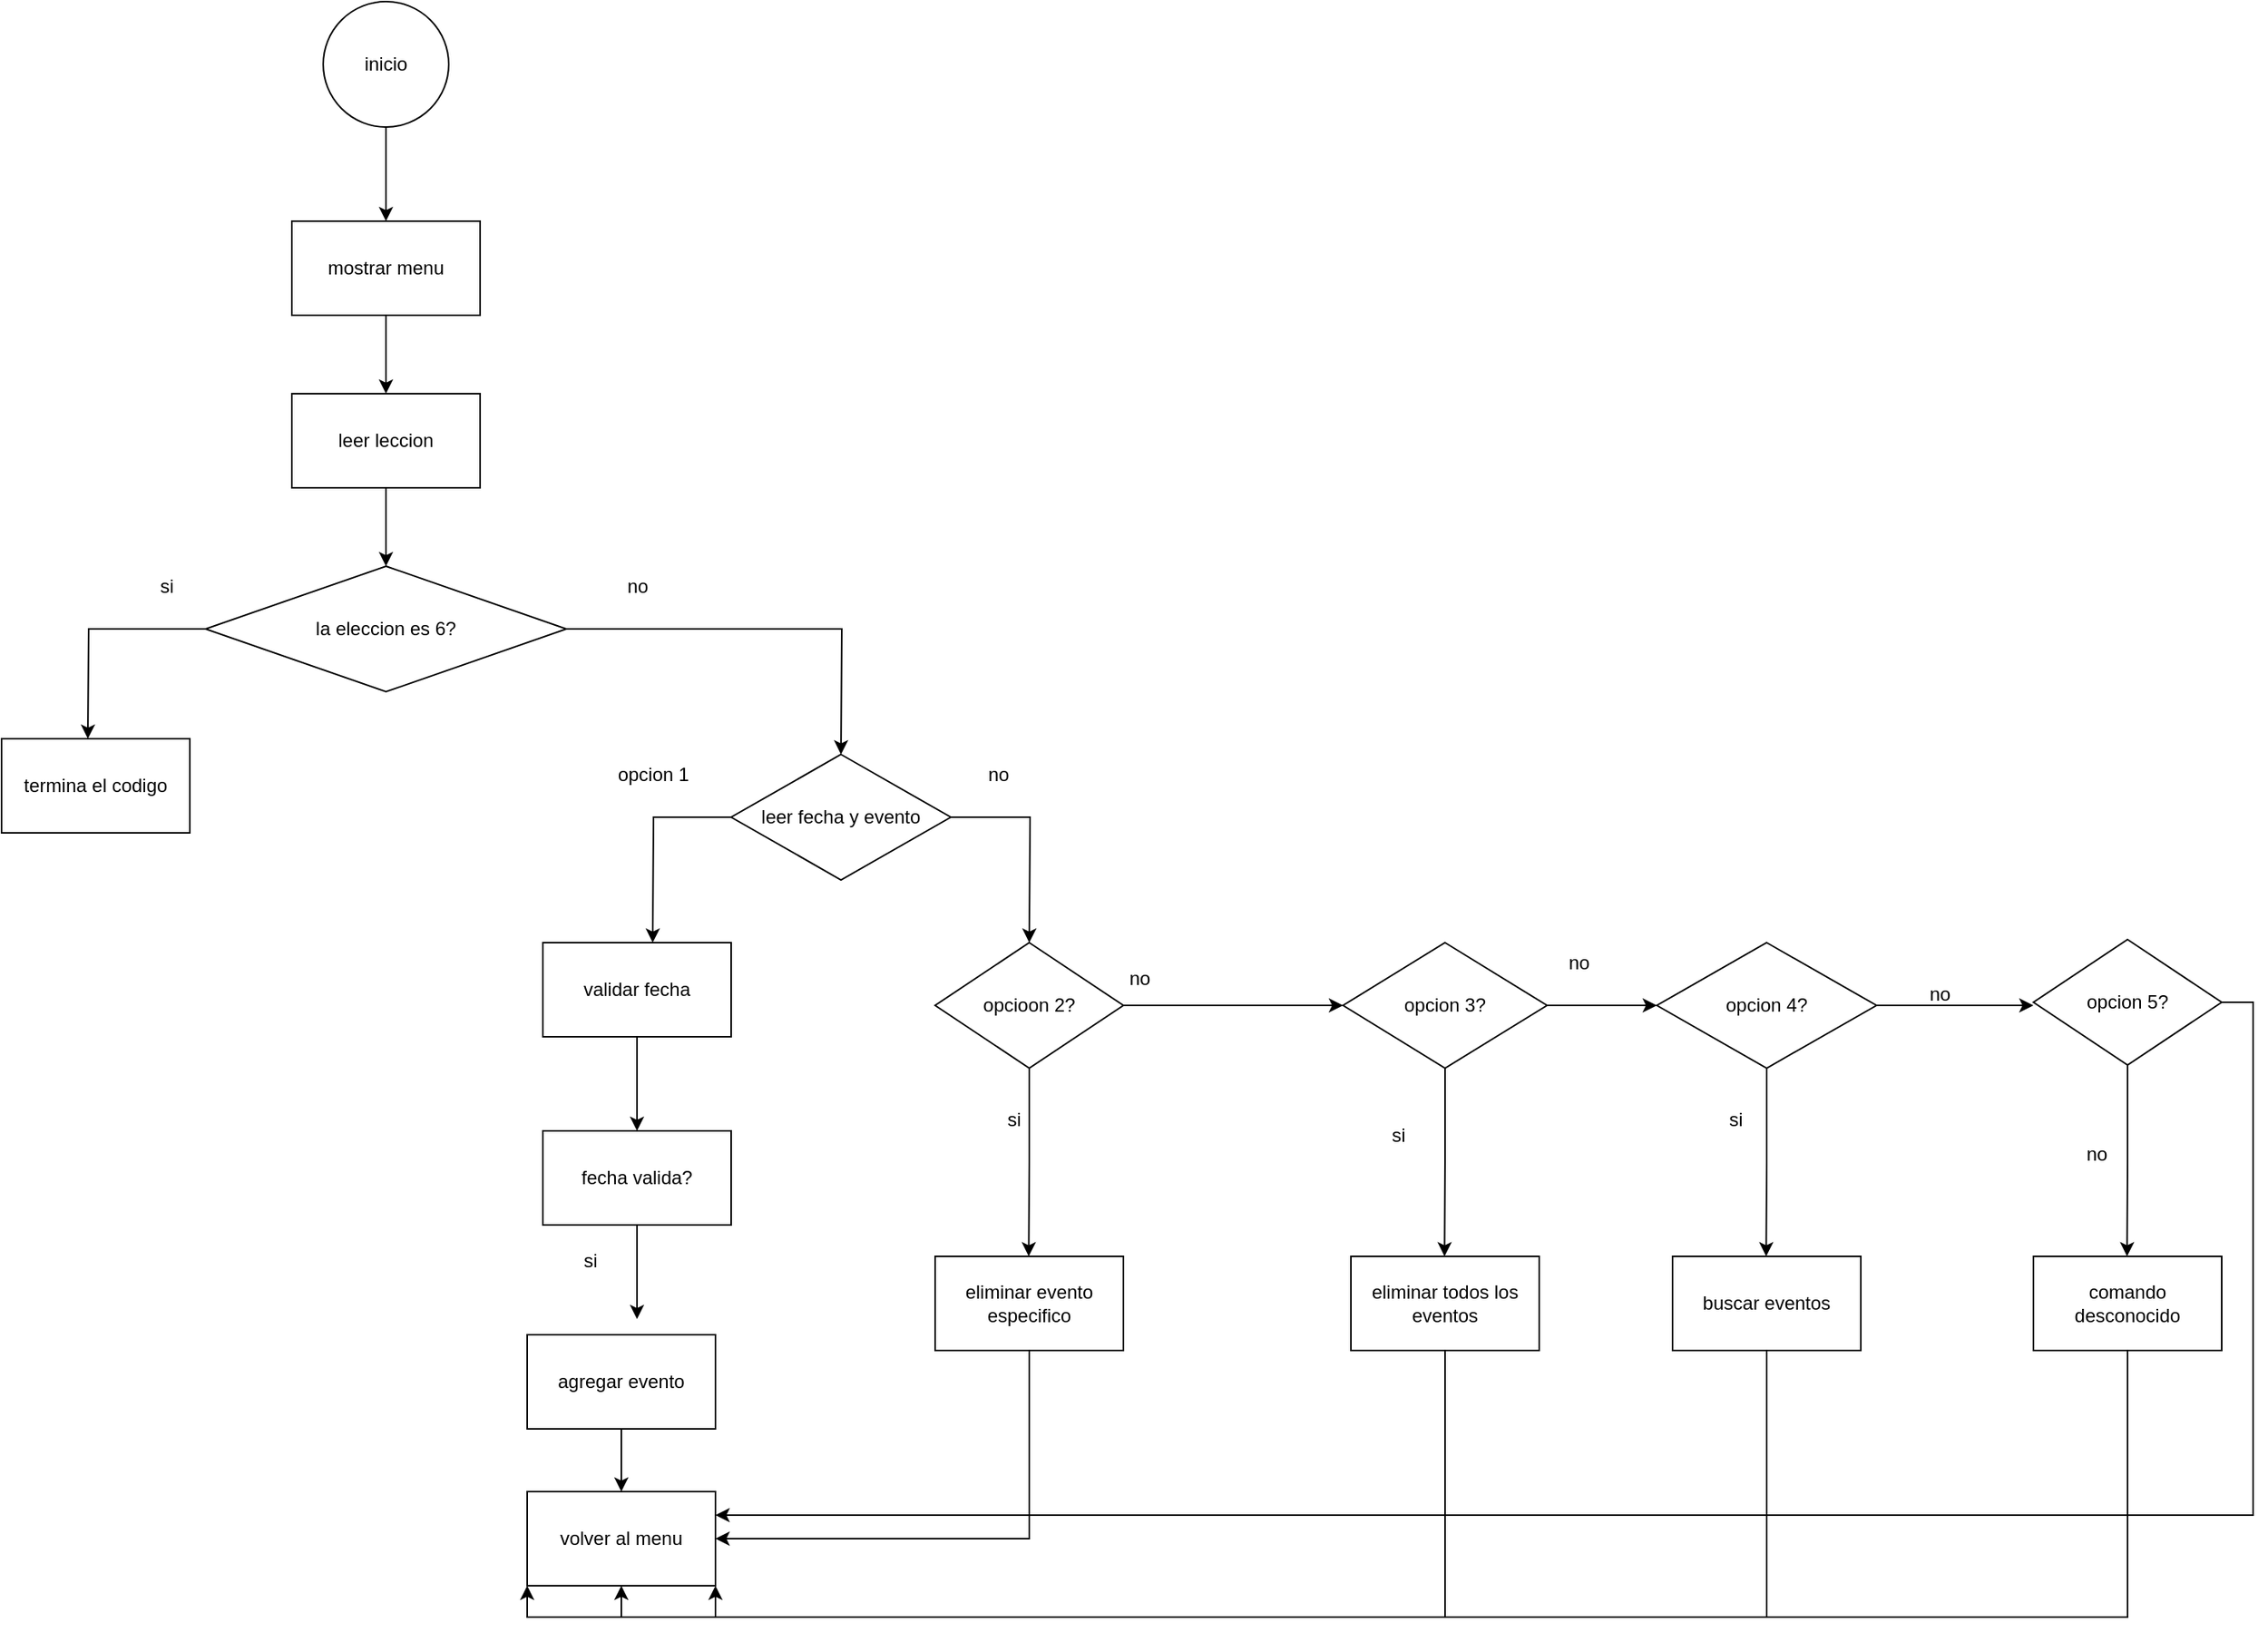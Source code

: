 <mxfile version="24.5.4" type="github">
  <diagram name="Page-1" id="hABJFq-6JvH_PQjp92d_">
    <mxGraphModel dx="2423" dy="970" grid="1" gridSize="10" guides="1" tooltips="1" connect="1" arrows="1" fold="1" page="1" pageScale="1" pageWidth="850" pageHeight="1100" math="0" shadow="0">
      <root>
        <mxCell id="0" />
        <mxCell id="1" parent="0" />
        <mxCell id="FNrakV4IRu53Ul_A7sdV-2" style="edgeStyle=orthogonalEdgeStyle;rounded=0;orthogonalLoop=1;jettySize=auto;html=1;exitX=0.5;exitY=1;exitDx=0;exitDy=0;" edge="1" parent="1" source="FNrakV4IRu53Ul_A7sdV-1">
          <mxGeometry relative="1" as="geometry">
            <mxPoint x="430" y="140" as="targetPoint" />
          </mxGeometry>
        </mxCell>
        <mxCell id="FNrakV4IRu53Ul_A7sdV-1" value="inicio" style="ellipse;whiteSpace=wrap;html=1;" vertex="1" parent="1">
          <mxGeometry x="390" width="80" height="80" as="geometry" />
        </mxCell>
        <mxCell id="FNrakV4IRu53Ul_A7sdV-4" style="edgeStyle=orthogonalEdgeStyle;rounded=0;orthogonalLoop=1;jettySize=auto;html=1;exitX=0.5;exitY=1;exitDx=0;exitDy=0;" edge="1" parent="1" source="FNrakV4IRu53Ul_A7sdV-3">
          <mxGeometry relative="1" as="geometry">
            <mxPoint x="430" y="250" as="targetPoint" />
          </mxGeometry>
        </mxCell>
        <mxCell id="FNrakV4IRu53Ul_A7sdV-3" value="mostrar menu" style="whiteSpace=wrap;html=1;" vertex="1" parent="1">
          <mxGeometry x="370" y="140" width="120" height="60" as="geometry" />
        </mxCell>
        <mxCell id="FNrakV4IRu53Ul_A7sdV-6" style="edgeStyle=orthogonalEdgeStyle;rounded=0;orthogonalLoop=1;jettySize=auto;html=1;exitX=0.5;exitY=1;exitDx=0;exitDy=0;" edge="1" parent="1" source="FNrakV4IRu53Ul_A7sdV-5">
          <mxGeometry relative="1" as="geometry">
            <mxPoint x="430" y="360" as="targetPoint" />
          </mxGeometry>
        </mxCell>
        <mxCell id="FNrakV4IRu53Ul_A7sdV-5" value="leer leccion" style="whiteSpace=wrap;html=1;" vertex="1" parent="1">
          <mxGeometry x="370" y="250" width="120" height="60" as="geometry" />
        </mxCell>
        <mxCell id="FNrakV4IRu53Ul_A7sdV-8" style="edgeStyle=orthogonalEdgeStyle;rounded=0;orthogonalLoop=1;jettySize=auto;html=1;exitX=0;exitY=0.5;exitDx=0;exitDy=0;" edge="1" parent="1" source="FNrakV4IRu53Ul_A7sdV-7">
          <mxGeometry relative="1" as="geometry">
            <mxPoint x="240" y="470" as="targetPoint" />
          </mxGeometry>
        </mxCell>
        <mxCell id="FNrakV4IRu53Ul_A7sdV-9" style="edgeStyle=orthogonalEdgeStyle;rounded=0;orthogonalLoop=1;jettySize=auto;html=1;exitX=1;exitY=0.5;exitDx=0;exitDy=0;" edge="1" parent="1" source="FNrakV4IRu53Ul_A7sdV-7">
          <mxGeometry relative="1" as="geometry">
            <mxPoint x="720" y="480" as="targetPoint" />
          </mxGeometry>
        </mxCell>
        <mxCell id="FNrakV4IRu53Ul_A7sdV-7" value="la eleccion es 6?" style="rhombus;whiteSpace=wrap;html=1;" vertex="1" parent="1">
          <mxGeometry x="315" y="360" width="230" height="80" as="geometry" />
        </mxCell>
        <mxCell id="FNrakV4IRu53Ul_A7sdV-10" value="si" style="text;html=1;align=center;verticalAlign=middle;resizable=0;points=[];autosize=1;strokeColor=none;fillColor=none;" vertex="1" parent="1">
          <mxGeometry x="275" y="358" width="30" height="30" as="geometry" />
        </mxCell>
        <mxCell id="FNrakV4IRu53Ul_A7sdV-11" value="no" style="text;html=1;align=center;verticalAlign=middle;resizable=0;points=[];autosize=1;strokeColor=none;fillColor=none;" vertex="1" parent="1">
          <mxGeometry x="570" y="358" width="40" height="30" as="geometry" />
        </mxCell>
        <mxCell id="FNrakV4IRu53Ul_A7sdV-13" style="edgeStyle=orthogonalEdgeStyle;rounded=0;orthogonalLoop=1;jettySize=auto;html=1;exitX=1;exitY=0.5;exitDx=0;exitDy=0;" edge="1" parent="1" source="FNrakV4IRu53Ul_A7sdV-12">
          <mxGeometry relative="1" as="geometry">
            <mxPoint x="840" y="600" as="targetPoint" />
          </mxGeometry>
        </mxCell>
        <mxCell id="FNrakV4IRu53Ul_A7sdV-14" style="edgeStyle=orthogonalEdgeStyle;rounded=0;orthogonalLoop=1;jettySize=auto;html=1;exitX=0;exitY=0.5;exitDx=0;exitDy=0;" edge="1" parent="1" source="FNrakV4IRu53Ul_A7sdV-12">
          <mxGeometry relative="1" as="geometry">
            <mxPoint x="600" y="600" as="targetPoint" />
          </mxGeometry>
        </mxCell>
        <mxCell id="FNrakV4IRu53Ul_A7sdV-12" value="leer fecha y evento" style="rhombus;whiteSpace=wrap;html=1;" vertex="1" parent="1">
          <mxGeometry x="650" y="480" width="140" height="80" as="geometry" />
        </mxCell>
        <mxCell id="FNrakV4IRu53Ul_A7sdV-15" value="opcion 1" style="text;html=1;align=center;verticalAlign=middle;resizable=0;points=[];autosize=1;strokeColor=none;fillColor=none;" vertex="1" parent="1">
          <mxGeometry x="565" y="478" width="70" height="30" as="geometry" />
        </mxCell>
        <mxCell id="FNrakV4IRu53Ul_A7sdV-16" value="no" style="text;html=1;align=center;verticalAlign=middle;resizable=0;points=[];autosize=1;strokeColor=none;fillColor=none;" vertex="1" parent="1">
          <mxGeometry x="800" y="478" width="40" height="30" as="geometry" />
        </mxCell>
        <mxCell id="FNrakV4IRu53Ul_A7sdV-18" style="edgeStyle=orthogonalEdgeStyle;rounded=0;orthogonalLoop=1;jettySize=auto;html=1;exitX=0.5;exitY=1;exitDx=0;exitDy=0;" edge="1" parent="1" source="FNrakV4IRu53Ul_A7sdV-17">
          <mxGeometry relative="1" as="geometry">
            <mxPoint x="590" y="720" as="targetPoint" />
          </mxGeometry>
        </mxCell>
        <mxCell id="FNrakV4IRu53Ul_A7sdV-17" value="validar fecha" style="whiteSpace=wrap;html=1;" vertex="1" parent="1">
          <mxGeometry x="530" y="600" width="120" height="60" as="geometry" />
        </mxCell>
        <mxCell id="FNrakV4IRu53Ul_A7sdV-20" style="edgeStyle=orthogonalEdgeStyle;rounded=0;orthogonalLoop=1;jettySize=auto;html=1;exitX=0.5;exitY=1;exitDx=0;exitDy=0;" edge="1" parent="1" source="FNrakV4IRu53Ul_A7sdV-19">
          <mxGeometry relative="1" as="geometry">
            <mxPoint x="590" y="840" as="targetPoint" />
          </mxGeometry>
        </mxCell>
        <mxCell id="FNrakV4IRu53Ul_A7sdV-19" value="fecha valida?" style="whiteSpace=wrap;html=1;" vertex="1" parent="1">
          <mxGeometry x="530" y="720" width="120" height="60" as="geometry" />
        </mxCell>
        <mxCell id="FNrakV4IRu53Ul_A7sdV-21" value="si" style="text;html=1;align=center;verticalAlign=middle;resizable=0;points=[];autosize=1;strokeColor=none;fillColor=none;" vertex="1" parent="1">
          <mxGeometry x="545" y="788" width="30" height="30" as="geometry" />
        </mxCell>
        <mxCell id="FNrakV4IRu53Ul_A7sdV-23" style="edgeStyle=orthogonalEdgeStyle;rounded=0;orthogonalLoop=1;jettySize=auto;html=1;exitX=0.5;exitY=1;exitDx=0;exitDy=0;" edge="1" parent="1" source="FNrakV4IRu53Ul_A7sdV-22">
          <mxGeometry relative="1" as="geometry">
            <mxPoint x="580" y="950" as="targetPoint" />
          </mxGeometry>
        </mxCell>
        <mxCell id="FNrakV4IRu53Ul_A7sdV-22" value="agregar evento" style="whiteSpace=wrap;html=1;" vertex="1" parent="1">
          <mxGeometry x="520" y="850" width="120" height="60" as="geometry" />
        </mxCell>
        <mxCell id="FNrakV4IRu53Ul_A7sdV-24" value="volver al menu" style="whiteSpace=wrap;html=1;" vertex="1" parent="1">
          <mxGeometry x="520" y="950" width="120" height="60" as="geometry" />
        </mxCell>
        <mxCell id="FNrakV4IRu53Ul_A7sdV-870" style="edgeStyle=orthogonalEdgeStyle;rounded=0;orthogonalLoop=1;jettySize=auto;html=1;exitX=0.5;exitY=1;exitDx=0;exitDy=0;" edge="1" parent="1" source="FNrakV4IRu53Ul_A7sdV-869">
          <mxGeometry relative="1" as="geometry">
            <mxPoint x="839.667" y="800" as="targetPoint" />
          </mxGeometry>
        </mxCell>
        <mxCell id="FNrakV4IRu53Ul_A7sdV-871" style="edgeStyle=orthogonalEdgeStyle;rounded=0;orthogonalLoop=1;jettySize=auto;html=1;exitX=1;exitY=0.5;exitDx=0;exitDy=0;" edge="1" parent="1" source="FNrakV4IRu53Ul_A7sdV-869">
          <mxGeometry relative="1" as="geometry">
            <mxPoint x="1040" y="640" as="targetPoint" />
          </mxGeometry>
        </mxCell>
        <mxCell id="FNrakV4IRu53Ul_A7sdV-869" value="opcioon 2?" style="rhombus;whiteSpace=wrap;html=1;" vertex="1" parent="1">
          <mxGeometry x="780" y="600" width="120" height="80" as="geometry" />
        </mxCell>
        <mxCell id="FNrakV4IRu53Ul_A7sdV-872" value="si" style="text;html=1;align=center;verticalAlign=middle;resizable=0;points=[];autosize=1;strokeColor=none;fillColor=none;" vertex="1" parent="1">
          <mxGeometry x="815" y="698" width="30" height="30" as="geometry" />
        </mxCell>
        <mxCell id="FNrakV4IRu53Ul_A7sdV-873" value="no" style="text;html=1;align=center;verticalAlign=middle;resizable=0;points=[];autosize=1;strokeColor=none;fillColor=none;" vertex="1" parent="1">
          <mxGeometry x="890" y="608" width="40" height="30" as="geometry" />
        </mxCell>
        <mxCell id="FNrakV4IRu53Ul_A7sdV-875" style="edgeStyle=orthogonalEdgeStyle;rounded=0;orthogonalLoop=1;jettySize=auto;html=1;exitX=0.5;exitY=1;exitDx=0;exitDy=0;entryX=1;entryY=0.5;entryDx=0;entryDy=0;" edge="1" parent="1" source="FNrakV4IRu53Ul_A7sdV-874" target="FNrakV4IRu53Ul_A7sdV-24">
          <mxGeometry relative="1" as="geometry" />
        </mxCell>
        <mxCell id="FNrakV4IRu53Ul_A7sdV-874" value="eliminar evento especifico" style="whiteSpace=wrap;html=1;" vertex="1" parent="1">
          <mxGeometry x="780" y="800" width="120" height="60" as="geometry" />
        </mxCell>
        <mxCell id="FNrakV4IRu53Ul_A7sdV-877" style="edgeStyle=orthogonalEdgeStyle;rounded=0;orthogonalLoop=1;jettySize=auto;html=1;exitX=0.5;exitY=1;exitDx=0;exitDy=0;" edge="1" parent="1" source="FNrakV4IRu53Ul_A7sdV-876">
          <mxGeometry relative="1" as="geometry">
            <mxPoint x="1104.667" y="800" as="targetPoint" />
          </mxGeometry>
        </mxCell>
        <mxCell id="FNrakV4IRu53Ul_A7sdV-878" style="edgeStyle=orthogonalEdgeStyle;rounded=0;orthogonalLoop=1;jettySize=auto;html=1;exitX=1;exitY=0.5;exitDx=0;exitDy=0;" edge="1" parent="1" source="FNrakV4IRu53Ul_A7sdV-876">
          <mxGeometry relative="1" as="geometry">
            <mxPoint x="1240" y="640" as="targetPoint" />
          </mxGeometry>
        </mxCell>
        <mxCell id="FNrakV4IRu53Ul_A7sdV-876" value="opcion 3?" style="rhombus;whiteSpace=wrap;html=1;" vertex="1" parent="1">
          <mxGeometry x="1040" y="600" width="130" height="80" as="geometry" />
        </mxCell>
        <mxCell id="FNrakV4IRu53Ul_A7sdV-879" value="no" style="text;html=1;align=center;verticalAlign=middle;resizable=0;points=[];autosize=1;strokeColor=none;fillColor=none;" vertex="1" parent="1">
          <mxGeometry x="1170" y="598" width="40" height="30" as="geometry" />
        </mxCell>
        <mxCell id="FNrakV4IRu53Ul_A7sdV-880" value="si" style="text;html=1;align=center;verticalAlign=middle;resizable=0;points=[];autosize=1;strokeColor=none;fillColor=none;" vertex="1" parent="1">
          <mxGeometry x="1060" y="708" width="30" height="30" as="geometry" />
        </mxCell>
        <mxCell id="FNrakV4IRu53Ul_A7sdV-882" style="edgeStyle=orthogonalEdgeStyle;rounded=0;orthogonalLoop=1;jettySize=auto;html=1;exitX=0.5;exitY=1;exitDx=0;exitDy=0;entryX=1;entryY=1;entryDx=0;entryDy=0;" edge="1" parent="1" source="FNrakV4IRu53Ul_A7sdV-881" target="FNrakV4IRu53Ul_A7sdV-24">
          <mxGeometry relative="1" as="geometry" />
        </mxCell>
        <mxCell id="FNrakV4IRu53Ul_A7sdV-881" value="eliminar todos los eventos" style="whiteSpace=wrap;html=1;" vertex="1" parent="1">
          <mxGeometry x="1045" y="800" width="120" height="60" as="geometry" />
        </mxCell>
        <mxCell id="FNrakV4IRu53Ul_A7sdV-884" style="edgeStyle=orthogonalEdgeStyle;rounded=0;orthogonalLoop=1;jettySize=auto;html=1;exitX=1;exitY=0.5;exitDx=0;exitDy=0;" edge="1" parent="1" source="FNrakV4IRu53Ul_A7sdV-883">
          <mxGeometry relative="1" as="geometry">
            <mxPoint x="1480" y="640" as="targetPoint" />
          </mxGeometry>
        </mxCell>
        <mxCell id="FNrakV4IRu53Ul_A7sdV-885" style="edgeStyle=orthogonalEdgeStyle;rounded=0;orthogonalLoop=1;jettySize=auto;html=1;exitX=0.5;exitY=1;exitDx=0;exitDy=0;" edge="1" parent="1" source="FNrakV4IRu53Ul_A7sdV-883">
          <mxGeometry relative="1" as="geometry">
            <mxPoint x="1309.667" y="800" as="targetPoint" />
          </mxGeometry>
        </mxCell>
        <mxCell id="FNrakV4IRu53Ul_A7sdV-883" value="opcion 4?" style="rhombus;whiteSpace=wrap;html=1;" vertex="1" parent="1">
          <mxGeometry x="1240" y="600" width="140" height="80" as="geometry" />
        </mxCell>
        <mxCell id="FNrakV4IRu53Ul_A7sdV-886" value="no" style="text;html=1;align=center;verticalAlign=middle;resizable=0;points=[];autosize=1;strokeColor=none;fillColor=none;" vertex="1" parent="1">
          <mxGeometry x="1400" y="618" width="40" height="30" as="geometry" />
        </mxCell>
        <mxCell id="FNrakV4IRu53Ul_A7sdV-887" value="si" style="text;html=1;align=center;verticalAlign=middle;resizable=0;points=[];autosize=1;strokeColor=none;fillColor=none;" vertex="1" parent="1">
          <mxGeometry x="1275" y="698" width="30" height="30" as="geometry" />
        </mxCell>
        <mxCell id="FNrakV4IRu53Ul_A7sdV-889" style="edgeStyle=orthogonalEdgeStyle;rounded=0;orthogonalLoop=1;jettySize=auto;html=1;exitX=0.5;exitY=1;exitDx=0;exitDy=0;entryX=0.5;entryY=1;entryDx=0;entryDy=0;" edge="1" parent="1" source="FNrakV4IRu53Ul_A7sdV-888" target="FNrakV4IRu53Ul_A7sdV-24">
          <mxGeometry relative="1" as="geometry" />
        </mxCell>
        <mxCell id="FNrakV4IRu53Ul_A7sdV-888" value="buscar eventos" style="whiteSpace=wrap;html=1;" vertex="1" parent="1">
          <mxGeometry x="1250" y="800" width="120" height="60" as="geometry" />
        </mxCell>
        <mxCell id="FNrakV4IRu53Ul_A7sdV-891" style="edgeStyle=orthogonalEdgeStyle;rounded=0;orthogonalLoop=1;jettySize=auto;html=1;exitX=1;exitY=0.5;exitDx=0;exitDy=0;entryX=1;entryY=0.25;entryDx=0;entryDy=0;" edge="1" parent="1" source="FNrakV4IRu53Ul_A7sdV-890" target="FNrakV4IRu53Ul_A7sdV-24">
          <mxGeometry relative="1" as="geometry">
            <mxPoint x="1430" y="1050" as="targetPoint" />
          </mxGeometry>
        </mxCell>
        <mxCell id="FNrakV4IRu53Ul_A7sdV-892" style="edgeStyle=orthogonalEdgeStyle;rounded=0;orthogonalLoop=1;jettySize=auto;html=1;exitX=0.5;exitY=1;exitDx=0;exitDy=0;" edge="1" parent="1" source="FNrakV4IRu53Ul_A7sdV-890">
          <mxGeometry relative="1" as="geometry">
            <mxPoint x="1539.667" y="800" as="targetPoint" />
          </mxGeometry>
        </mxCell>
        <mxCell id="FNrakV4IRu53Ul_A7sdV-890" value="opcion 5?" style="rhombus;whiteSpace=wrap;html=1;" vertex="1" parent="1">
          <mxGeometry x="1480" y="598" width="120" height="80" as="geometry" />
        </mxCell>
        <mxCell id="FNrakV4IRu53Ul_A7sdV-896" style="edgeStyle=orthogonalEdgeStyle;rounded=0;orthogonalLoop=1;jettySize=auto;html=1;exitX=0.5;exitY=1;exitDx=0;exitDy=0;entryX=0;entryY=1;entryDx=0;entryDy=0;" edge="1" parent="1" source="FNrakV4IRu53Ul_A7sdV-893" target="FNrakV4IRu53Ul_A7sdV-24">
          <mxGeometry relative="1" as="geometry" />
        </mxCell>
        <mxCell id="FNrakV4IRu53Ul_A7sdV-893" value="comando desconocido" style="whiteSpace=wrap;html=1;" vertex="1" parent="1">
          <mxGeometry x="1480" y="800" width="120" height="60" as="geometry" />
        </mxCell>
        <mxCell id="FNrakV4IRu53Ul_A7sdV-895" value="no" style="text;html=1;align=center;verticalAlign=middle;resizable=0;points=[];autosize=1;strokeColor=none;fillColor=none;" vertex="1" parent="1">
          <mxGeometry x="1500" y="720" width="40" height="30" as="geometry" />
        </mxCell>
        <mxCell id="FNrakV4IRu53Ul_A7sdV-897" value="termina el codigo" style="whiteSpace=wrap;html=1;" vertex="1" parent="1">
          <mxGeometry x="185" y="470" width="120" height="60" as="geometry" />
        </mxCell>
      </root>
    </mxGraphModel>
  </diagram>
</mxfile>
